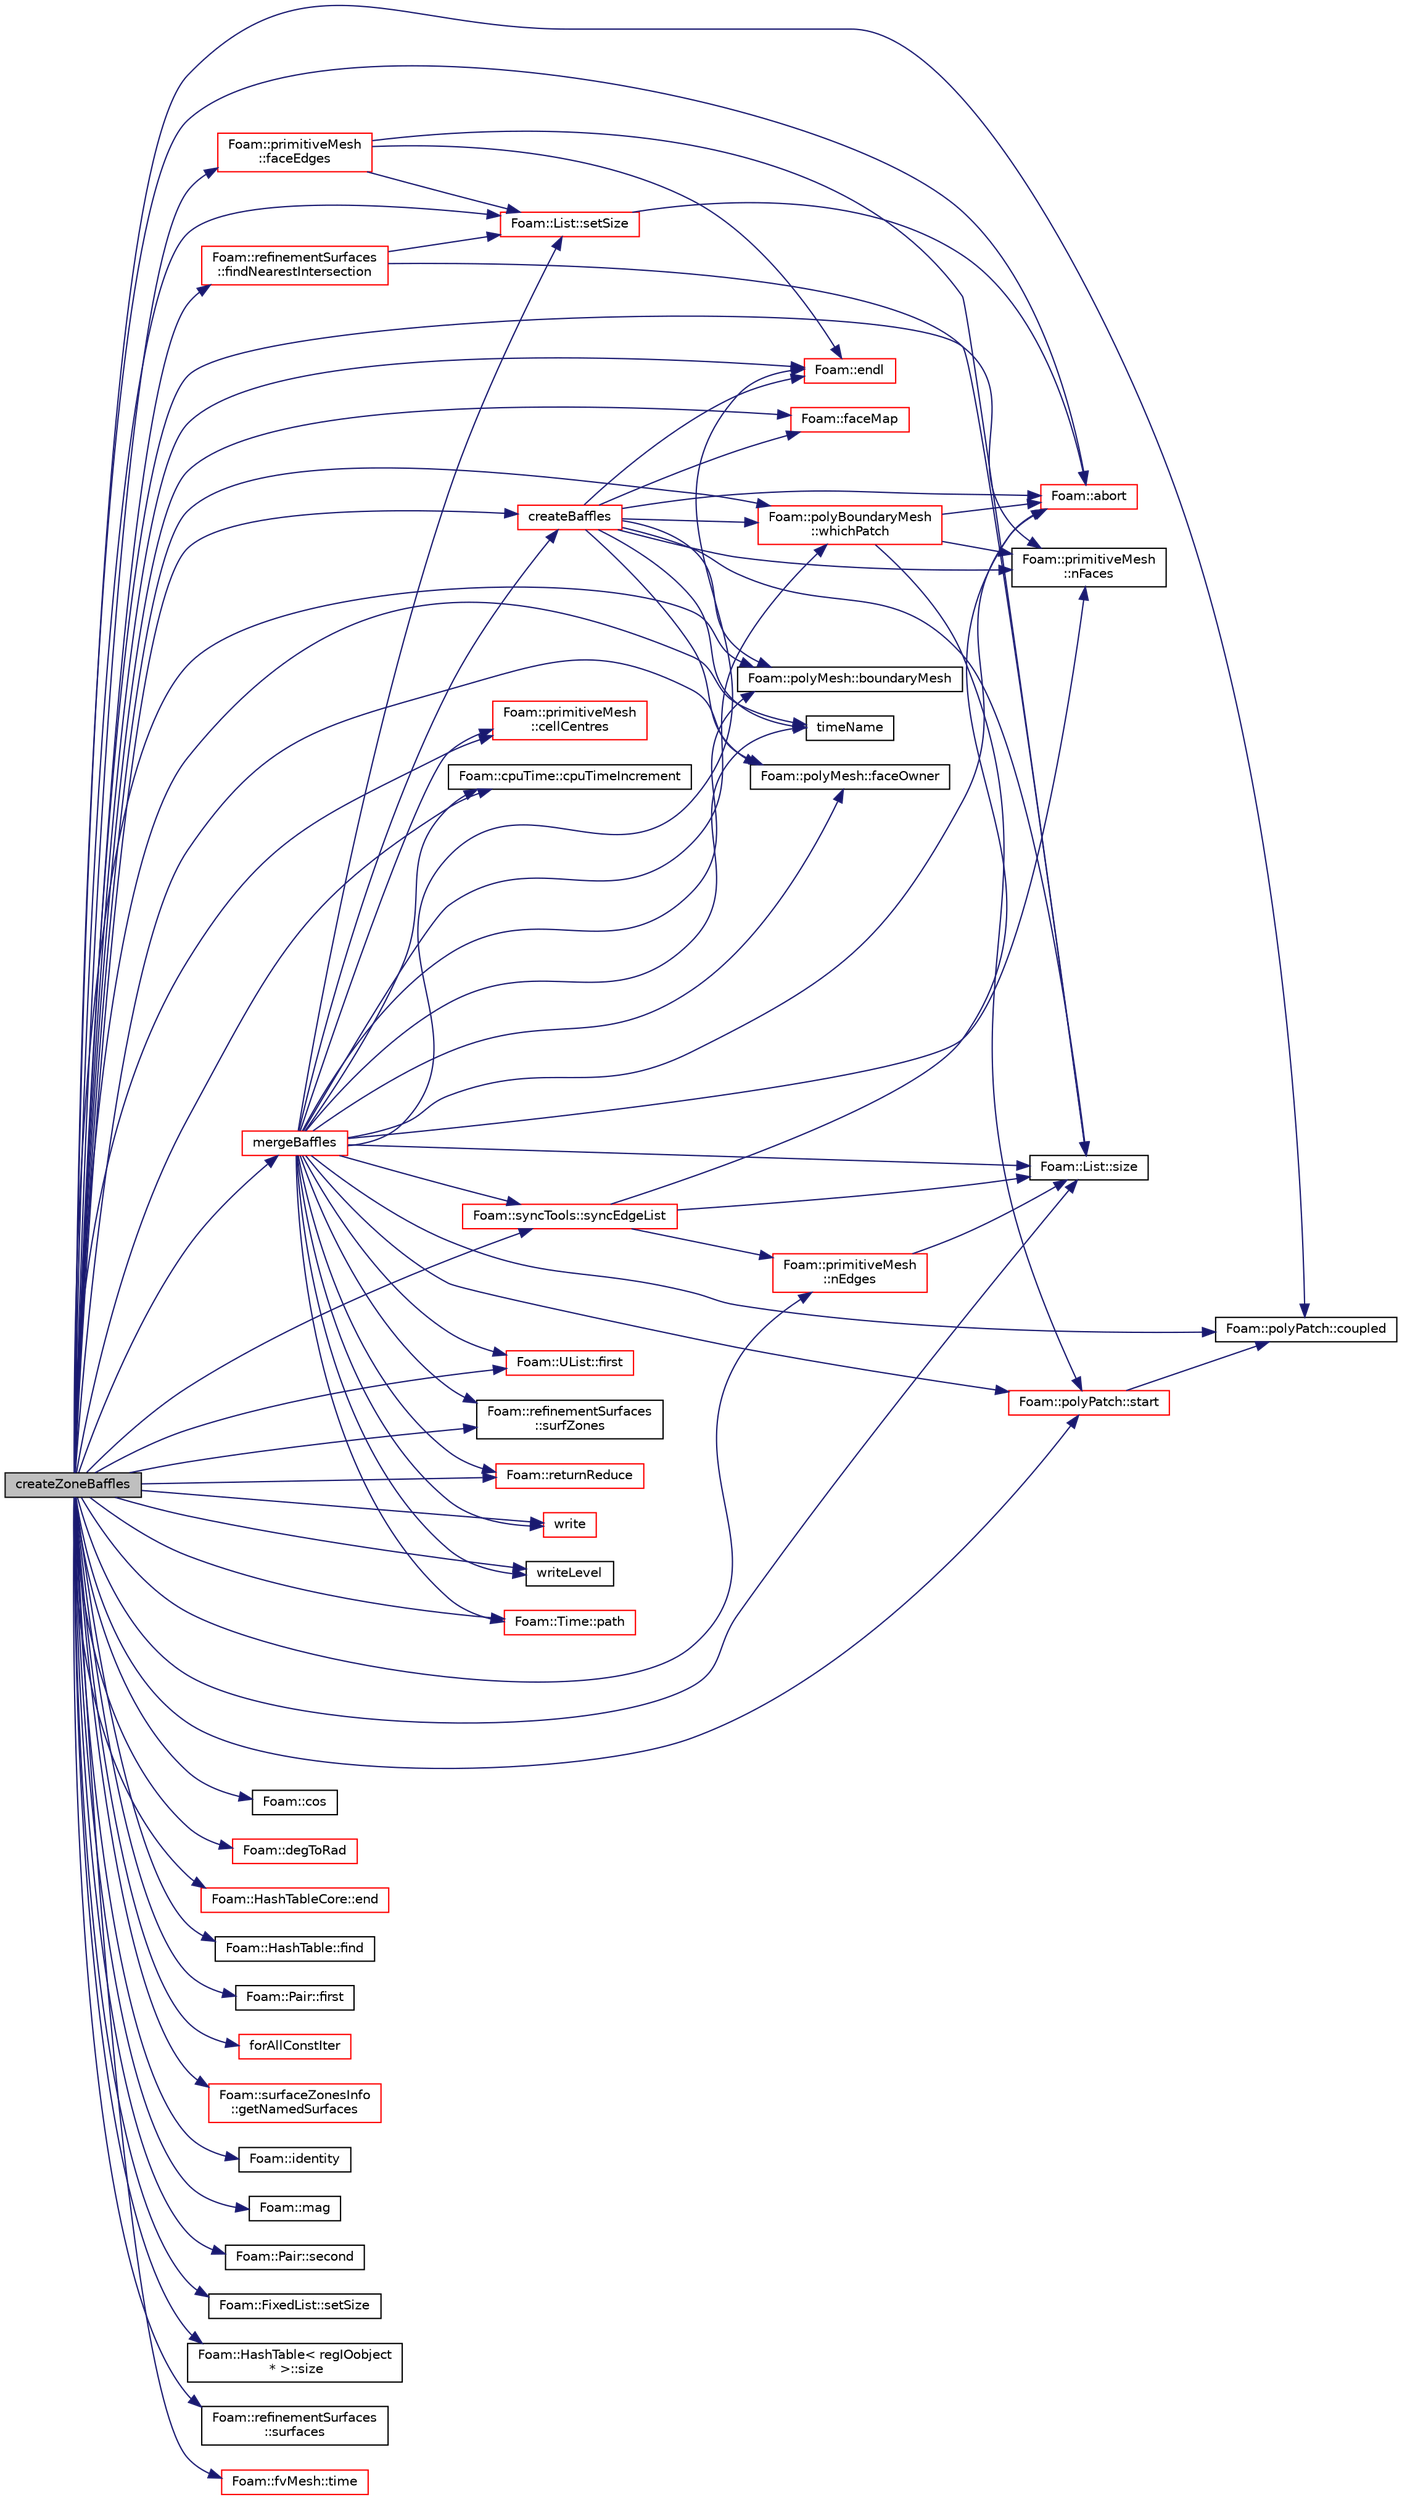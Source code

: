 digraph "createZoneBaffles"
{
  bgcolor="transparent";
  edge [fontname="Helvetica",fontsize="10",labelfontname="Helvetica",labelfontsize="10"];
  node [fontname="Helvetica",fontsize="10",shape=record];
  rankdir="LR";
  Node1 [label="createZoneBaffles",height=0.2,width=0.4,color="black", fillcolor="grey75", style="filled", fontcolor="black"];
  Node1 -> Node2 [color="midnightblue",fontsize="10",style="solid",fontname="Helvetica"];
  Node2 [label="Foam::abort",height=0.2,width=0.4,color="red",URL="$a10979.html#a447107a607d03e417307c203fa5fb44b"];
  Node1 -> Node3 [color="midnightblue",fontsize="10",style="solid",fontname="Helvetica"];
  Node3 [label="Foam::polyMesh::boundaryMesh",height=0.2,width=0.4,color="black",URL="$a01954.html#a6b7f5ba89250dbd7a1c6c7860ab60fe3",tooltip="Return boundary mesh. "];
  Node1 -> Node4 [color="midnightblue",fontsize="10",style="solid",fontname="Helvetica"];
  Node4 [label="Foam::primitiveMesh\l::cellCentres",height=0.2,width=0.4,color="red",URL="$a02007.html#a18743c2f09a076c507cadbb35a86fb24"];
  Node1 -> Node5 [color="midnightblue",fontsize="10",style="solid",fontname="Helvetica"];
  Node5 [label="Foam::cos",height=0.2,width=0.4,color="black",URL="$a10979.html#aebb41a148f7cf44b63e12f69e487e49f"];
  Node1 -> Node6 [color="midnightblue",fontsize="10",style="solid",fontname="Helvetica"];
  Node6 [label="Foam::polyPatch::coupled",height=0.2,width=0.4,color="black",URL="$a01972.html#acffd678e538fc569f301aacdb4f019b7",tooltip="Return true if this patch is geometrically coupled (i.e. faces and. "];
  Node1 -> Node7 [color="midnightblue",fontsize="10",style="solid",fontname="Helvetica"];
  Node7 [label="Foam::cpuTime::cpuTimeIncrement",height=0.2,width=0.4,color="black",URL="$a00436.html#a43eed4a8935c988474b2232d55ada013",tooltip="Return CPU time (in seconds) since last call to cpuTimeIncrement() "];
  Node1 -> Node8 [color="midnightblue",fontsize="10",style="solid",fontname="Helvetica"];
  Node8 [label="createBaffles",height=0.2,width=0.4,color="red",URL="$a01502.html#adf59ba1ba1060862e3274059692eea57",tooltip="Create baffle for every internal face where ownPatch != -1. "];
  Node8 -> Node2 [color="midnightblue",fontsize="10",style="solid",fontname="Helvetica"];
  Node8 -> Node3 [color="midnightblue",fontsize="10",style="solid",fontname="Helvetica"];
  Node8 -> Node9 [color="midnightblue",fontsize="10",style="solid",fontname="Helvetica"];
  Node9 [label="Foam::endl",height=0.2,width=0.4,color="red",URL="$a10979.html#a2db8fe02a0d3909e9351bb4275b23ce4",tooltip="Add newline and flush stream. "];
  Node8 -> Node10 [color="midnightblue",fontsize="10",style="solid",fontname="Helvetica"];
  Node10 [label="Foam::faceMap",height=0.2,width=0.4,color="red",URL="$a10979.html#aa77215843e964fac259ab06e68d0ee02"];
  Node8 -> Node11 [color="midnightblue",fontsize="10",style="solid",fontname="Helvetica"];
  Node11 [label="Foam::polyMesh::faceOwner",height=0.2,width=0.4,color="black",URL="$a01954.html#a6d4def83436c9aa4dc68e8e42c5cf268",tooltip="Return face owner. "];
  Node8 -> Node12 [color="midnightblue",fontsize="10",style="solid",fontname="Helvetica"];
  Node12 [label="Foam::primitiveMesh\l::nFaces",height=0.2,width=0.4,color="black",URL="$a02007.html#a9be088de373a98524a153de7da0e92e8"];
  Node8 -> Node13 [color="midnightblue",fontsize="10",style="solid",fontname="Helvetica"];
  Node13 [label="Foam::List::size",height=0.2,width=0.4,color="black",URL="$a01390.html#a8a5f6fa29bd4b500caf186f60245b384",tooltip="Override size to be inconsistent with allocated storage. "];
  Node8 -> Node14 [color="midnightblue",fontsize="10",style="solid",fontname="Helvetica"];
  Node14 [label="timeName",height=0.2,width=0.4,color="black",URL="$a01502.html#a925aaa1856045f34583ad18c62cc13db",tooltip="Replacement for Time::timeName() : return oldInstance (if. "];
  Node8 -> Node15 [color="midnightblue",fontsize="10",style="solid",fontname="Helvetica"];
  Node15 [label="Foam::polyBoundaryMesh\l::whichPatch",height=0.2,width=0.4,color="red",URL="$a01948.html#a6d7e875689c6272231ad4b60139b7324",tooltip="Return patch index for a given face label. "];
  Node15 -> Node12 [color="midnightblue",fontsize="10",style="solid",fontname="Helvetica"];
  Node15 -> Node2 [color="midnightblue",fontsize="10",style="solid",fontname="Helvetica"];
  Node15 -> Node16 [color="midnightblue",fontsize="10",style="solid",fontname="Helvetica"];
  Node16 [label="Foam::polyPatch::start",height=0.2,width=0.4,color="red",URL="$a01972.html#a861f370e41af7d54d7ff91da65de6e6a",tooltip="Return start label of this patch in the polyMesh face list. "];
  Node16 -> Node6 [color="midnightblue",fontsize="10",style="solid",fontname="Helvetica"];
  Node1 -> Node17 [color="midnightblue",fontsize="10",style="solid",fontname="Helvetica"];
  Node17 [label="Foam::degToRad",height=0.2,width=0.4,color="red",URL="$a10979.html#af706f965be4d1457b0f1e7fade1c0118",tooltip="Conversion from degrees to radians. "];
  Node1 -> Node18 [color="midnightblue",fontsize="10",style="solid",fontname="Helvetica"];
  Node18 [label="Foam::HashTableCore::end",height=0.2,width=0.4,color="red",URL="$a00998.html#a540580a296c0ff351686ceb4f27b6fe6",tooltip="iteratorEnd set to beyond the end of any HashTable "];
  Node1 -> Node9 [color="midnightblue",fontsize="10",style="solid",fontname="Helvetica"];
  Node1 -> Node19 [color="midnightblue",fontsize="10",style="solid",fontname="Helvetica"];
  Node19 [label="Foam::primitiveMesh\l::faceEdges",height=0.2,width=0.4,color="red",URL="$a02007.html#af8f18d40d14450677bb24334032e7638"];
  Node19 -> Node9 [color="midnightblue",fontsize="10",style="solid",fontname="Helvetica"];
  Node19 -> Node13 [color="midnightblue",fontsize="10",style="solid",fontname="Helvetica"];
  Node19 -> Node20 [color="midnightblue",fontsize="10",style="solid",fontname="Helvetica"];
  Node20 [label="Foam::List::setSize",height=0.2,width=0.4,color="red",URL="$a01390.html#aedb985ffeaf1bdbfeccc2a8730405703",tooltip="Reset size of List. "];
  Node20 -> Node2 [color="midnightblue",fontsize="10",style="solid",fontname="Helvetica"];
  Node1 -> Node10 [color="midnightblue",fontsize="10",style="solid",fontname="Helvetica"];
  Node1 -> Node11 [color="midnightblue",fontsize="10",style="solid",fontname="Helvetica"];
  Node1 -> Node21 [color="midnightblue",fontsize="10",style="solid",fontname="Helvetica"];
  Node21 [label="Foam::HashTable::find",height=0.2,width=0.4,color="black",URL="$a00997.html#a76b2c74ebd9f33fa9f76261b027ffc11",tooltip="Find and return an iterator set at the hashedEntry. "];
  Node1 -> Node22 [color="midnightblue",fontsize="10",style="solid",fontname="Helvetica"];
  Node22 [label="Foam::refinementSurfaces\l::findNearestIntersection",height=0.2,width=0.4,color="red",URL="$a02162.html#a9d32735130b7721b9e39bd9896f32a5e",tooltip="Find intersection nearest to the endpoints. surface1,2 are. "];
  Node22 -> Node20 [color="midnightblue",fontsize="10",style="solid",fontname="Helvetica"];
  Node22 -> Node13 [color="midnightblue",fontsize="10",style="solid",fontname="Helvetica"];
  Node1 -> Node23 [color="midnightblue",fontsize="10",style="solid",fontname="Helvetica"];
  Node23 [label="Foam::Pair::first",height=0.2,width=0.4,color="black",URL="$a01797.html#a69ef5dddb2067ac3fb125632597a61b9",tooltip="Return first. "];
  Node1 -> Node24 [color="midnightblue",fontsize="10",style="solid",fontname="Helvetica"];
  Node24 [label="Foam::UList::first",height=0.2,width=0.4,color="red",URL="$a02830.html#a1c9828bc3de9502754d944c95a2ce0d9",tooltip="Return the first element of the list. "];
  Node1 -> Node25 [color="midnightblue",fontsize="10",style="solid",fontname="Helvetica"];
  Node25 [label="forAllConstIter",height=0.2,width=0.4,color="red",URL="$a03077.html#ae21e2836509b0fa7f7cedf6493b11b09"];
  Node1 -> Node26 [color="midnightblue",fontsize="10",style="solid",fontname="Helvetica"];
  Node26 [label="Foam::surfaceZonesInfo\l::getNamedSurfaces",height=0.2,width=0.4,color="red",URL="$a02575.html#a59d8871cd9c916017046af1f0a57c60f",tooltip="Get indices of named surfaces (surfaces with faceZoneName) "];
  Node1 -> Node27 [color="midnightblue",fontsize="10",style="solid",fontname="Helvetica"];
  Node27 [label="Foam::identity",height=0.2,width=0.4,color="black",URL="$a10979.html#a36af96cb841435845fffb4fe69208490",tooltip="Create identity map (map[i] == i) of given length. "];
  Node1 -> Node28 [color="midnightblue",fontsize="10",style="solid",fontname="Helvetica"];
  Node28 [label="Foam::mag",height=0.2,width=0.4,color="black",URL="$a10979.html#a929da2a3fdcf3dacbbe0487d3a330dae"];
  Node1 -> Node29 [color="midnightblue",fontsize="10",style="solid",fontname="Helvetica"];
  Node29 [label="mergeBaffles",height=0.2,width=0.4,color="red",URL="$a01502.html#aa959f1ef1377d3a4eaac5ff099280e50",tooltip="Merge baffles. Gets pairs of faces. "];
  Node29 -> Node11 [color="midnightblue",fontsize="10",style="solid",fontname="Helvetica"];
  Node29 -> Node24 [color="midnightblue",fontsize="10",style="solid",fontname="Helvetica"];
  Node29 -> Node14 [color="midnightblue",fontsize="10",style="solid",fontname="Helvetica"];
  Node29 -> Node13 [color="midnightblue",fontsize="10",style="solid",fontname="Helvetica"];
  Node29 -> Node4 [color="midnightblue",fontsize="10",style="solid",fontname="Helvetica"];
  Node29 -> Node12 [color="midnightblue",fontsize="10",style="solid",fontname="Helvetica"];
  Node29 -> Node3 [color="midnightblue",fontsize="10",style="solid",fontname="Helvetica"];
  Node29 -> Node6 [color="midnightblue",fontsize="10",style="solid",fontname="Helvetica"];
  Node29 -> Node16 [color="midnightblue",fontsize="10",style="solid",fontname="Helvetica"];
  Node29 -> Node30 [color="midnightblue",fontsize="10",style="solid",fontname="Helvetica"];
  Node30 [label="Foam::refinementSurfaces\l::surfZones",height=0.2,width=0.4,color="black",URL="$a02162.html#ae149e1770f0bee2a1c69148fe9c6e6a3"];
  Node29 -> Node9 [color="midnightblue",fontsize="10",style="solid",fontname="Helvetica"];
  Node29 -> Node31 [color="midnightblue",fontsize="10",style="solid",fontname="Helvetica"];
  Node31 [label="Foam::returnReduce",height=0.2,width=0.4,color="red",URL="$a10979.html#a8d528a67d2a9c6fe4fb94bc86872624b"];
  Node29 -> Node2 [color="midnightblue",fontsize="10",style="solid",fontname="Helvetica"];
  Node29 -> Node7 [color="midnightblue",fontsize="10",style="solid",fontname="Helvetica"];
  Node29 -> Node8 [color="midnightblue",fontsize="10",style="solid",fontname="Helvetica"];
  Node29 -> Node32 [color="midnightblue",fontsize="10",style="solid",fontname="Helvetica"];
  Node32 [label="write",height=0.2,width=0.4,color="red",URL="$a01502.html#a6e5faa425b059eeb55cd904755791076",tooltip="Write mesh and all data. "];
  Node29 -> Node33 [color="midnightblue",fontsize="10",style="solid",fontname="Helvetica"];
  Node33 [label="writeLevel",height=0.2,width=0.4,color="black",URL="$a01502.html#aeffc4049f055c08fd23bede34d7a1d0b",tooltip="Get/set write level. "];
  Node29 -> Node34 [color="midnightblue",fontsize="10",style="solid",fontname="Helvetica"];
  Node34 [label="Foam::Time::path",height=0.2,width=0.4,color="red",URL="$a02682.html#a2db7691b348697844893a04d3110e3d5",tooltip="Return path. "];
  Node29 -> Node20 [color="midnightblue",fontsize="10",style="solid",fontname="Helvetica"];
  Node29 -> Node35 [color="midnightblue",fontsize="10",style="solid",fontname="Helvetica"];
  Node35 [label="Foam::syncTools::syncEdgeList",height=0.2,width=0.4,color="red",URL="$a02619.html#a5ed3e64d2ef89e3823674727ea1b3d58",tooltip="Synchronize values on all mesh edges. "];
  Node35 -> Node13 [color="midnightblue",fontsize="10",style="solid",fontname="Helvetica"];
  Node35 -> Node36 [color="midnightblue",fontsize="10",style="solid",fontname="Helvetica"];
  Node36 [label="Foam::primitiveMesh\l::nEdges",height=0.2,width=0.4,color="red",URL="$a02007.html#a1db9478309c639504a743b7b194226f4"];
  Node36 -> Node13 [color="midnightblue",fontsize="10",style="solid",fontname="Helvetica"];
  Node35 -> Node2 [color="midnightblue",fontsize="10",style="solid",fontname="Helvetica"];
  Node29 -> Node15 [color="midnightblue",fontsize="10",style="solid",fontname="Helvetica"];
  Node1 -> Node36 [color="midnightblue",fontsize="10",style="solid",fontname="Helvetica"];
  Node1 -> Node12 [color="midnightblue",fontsize="10",style="solid",fontname="Helvetica"];
  Node1 -> Node34 [color="midnightblue",fontsize="10",style="solid",fontname="Helvetica"];
  Node1 -> Node31 [color="midnightblue",fontsize="10",style="solid",fontname="Helvetica"];
  Node1 -> Node37 [color="midnightblue",fontsize="10",style="solid",fontname="Helvetica"];
  Node37 [label="Foam::Pair::second",height=0.2,width=0.4,color="black",URL="$a01797.html#a4735f680939b3f5fec1e4a8d34549d6f",tooltip="Return second. "];
  Node1 -> Node20 [color="midnightblue",fontsize="10",style="solid",fontname="Helvetica"];
  Node1 -> Node38 [color="midnightblue",fontsize="10",style="solid",fontname="Helvetica"];
  Node38 [label="Foam::FixedList::setSize",height=0.2,width=0.4,color="black",URL="$a00834.html#aedb985ffeaf1bdbfeccc2a8730405703",tooltip="Dummy setSize function. "];
  Node1 -> Node13 [color="midnightblue",fontsize="10",style="solid",fontname="Helvetica"];
  Node1 -> Node39 [color="midnightblue",fontsize="10",style="solid",fontname="Helvetica"];
  Node39 [label="Foam::HashTable\< regIOobject\l * \>::size",height=0.2,width=0.4,color="black",URL="$a00997.html#a723361dc2020160f5492e8fe2d09fa44",tooltip="Return number of elements in table. "];
  Node1 -> Node16 [color="midnightblue",fontsize="10",style="solid",fontname="Helvetica"];
  Node1 -> Node40 [color="midnightblue",fontsize="10",style="solid",fontname="Helvetica"];
  Node40 [label="Foam::refinementSurfaces\l::surfaces",height=0.2,width=0.4,color="black",URL="$a02162.html#adcd7311efdf37e4637a13fa45dd405ef"];
  Node1 -> Node30 [color="midnightblue",fontsize="10",style="solid",fontname="Helvetica"];
  Node1 -> Node35 [color="midnightblue",fontsize="10",style="solid",fontname="Helvetica"];
  Node1 -> Node41 [color="midnightblue",fontsize="10",style="solid",fontname="Helvetica"];
  Node41 [label="Foam::fvMesh::time",height=0.2,width=0.4,color="red",URL="$a00889.html#a48fcf6de2789aff6b430b5fc1a05693f",tooltip="Return the top-level database. "];
  Node1 -> Node14 [color="midnightblue",fontsize="10",style="solid",fontname="Helvetica"];
  Node1 -> Node15 [color="midnightblue",fontsize="10",style="solid",fontname="Helvetica"];
  Node1 -> Node32 [color="midnightblue",fontsize="10",style="solid",fontname="Helvetica"];
  Node1 -> Node33 [color="midnightblue",fontsize="10",style="solid",fontname="Helvetica"];
}
